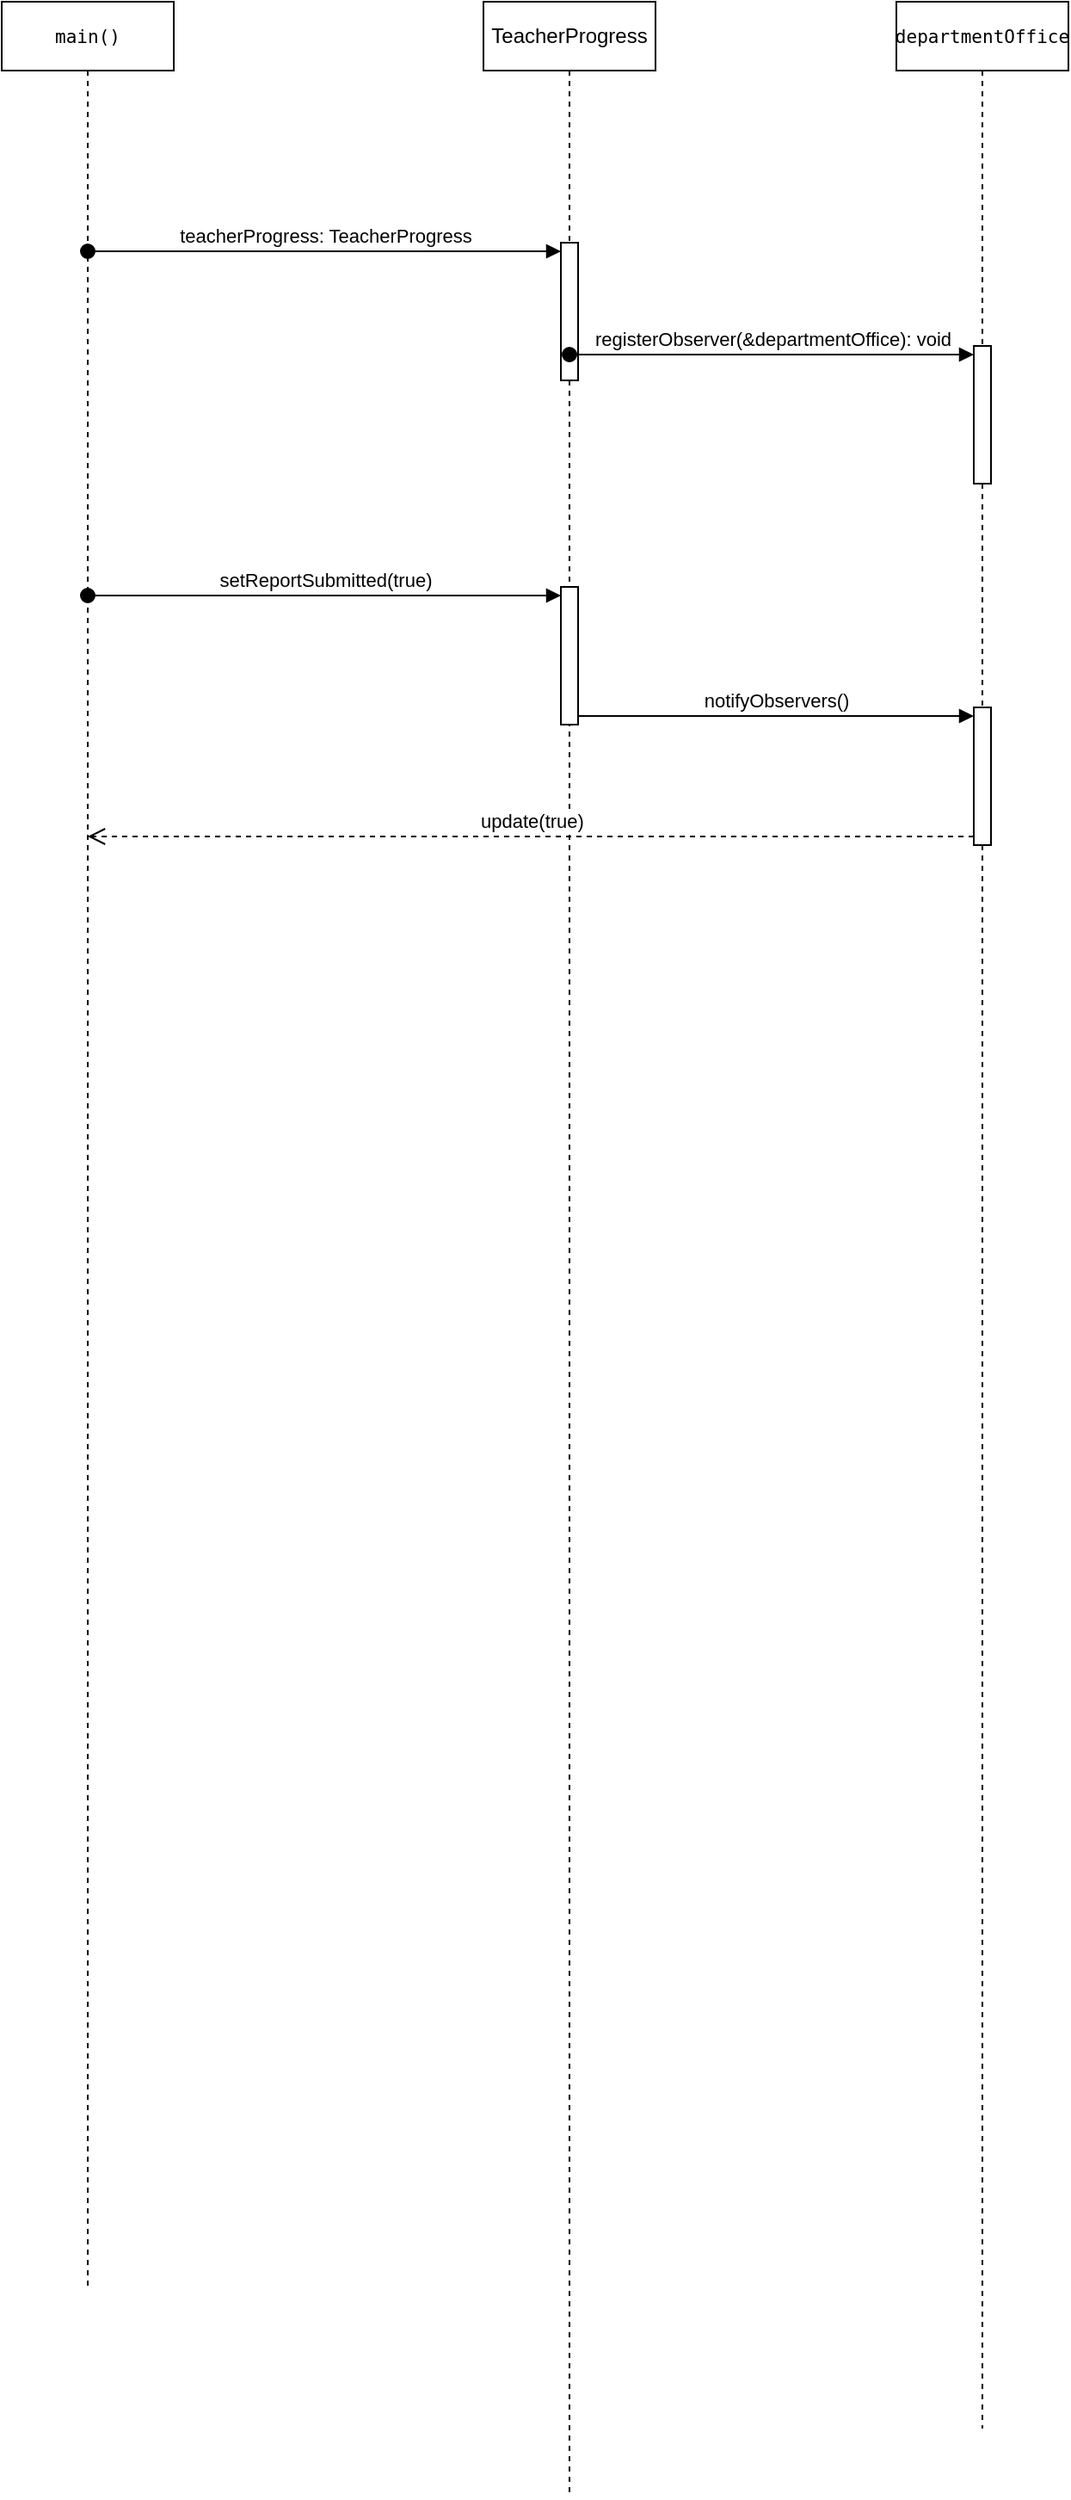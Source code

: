 <mxfile version="22.1.11" type="device">
  <diagram name="Trang-1" id="5bjfpEdF858nmdKKdpK4">
    <mxGraphModel dx="1434" dy="746" grid="1" gridSize="10" guides="1" tooltips="1" connect="1" arrows="1" fold="1" page="1" pageScale="1" pageWidth="850" pageHeight="1100" math="0" shadow="0">
      <root>
        <mxCell id="0" />
        <mxCell id="1" parent="0" />
        <mxCell id="sYYi9l3azwObd6wp1SIB-1" value="&lt;code style=&quot;border: 0px solid rgb(217, 217, 227); box-sizing: border-box; --tw-border-spacing-x: 0; --tw-border-spacing-y: 0; --tw-translate-x: 0; --tw-translate-y: 0; --tw-rotate: 0; --tw-skew-x: 0; --tw-skew-y: 0; --tw-scale-x: 1; --tw-scale-y: 1; --tw-pan-x: ; --tw-pan-y: ; --tw-pinch-zoom: ; --tw-scroll-snap-strictness: proximity; --tw-gradient-from-position: ; --tw-gradient-via-position: ; --tw-gradient-to-position: ; --tw-ordinal: ; --tw-slashed-zero: ; --tw-numeric-figure: ; --tw-numeric-spacing: ; --tw-numeric-fraction: ; --tw-ring-inset: ; --tw-ring-offset-width: 0px; --tw-ring-offset-color: #fff; --tw-ring-color: rgba(69,89,164,.5); --tw-ring-offset-shadow: 0 0 transparent; --tw-ring-shadow: 0 0 transparent; --tw-shadow: 0 0 transparent; --tw-shadow-colored: 0 0 transparent; --tw-blur: ; --tw-brightness: ; --tw-contrast: ; --tw-grayscale: ; --tw-hue-rotate: ; --tw-invert: ; --tw-saturate: ; --tw-sepia: ; --tw-drop-shadow: ; --tw-backdrop-blur: ; --tw-backdrop-brightness: ; --tw-backdrop-contrast: ; --tw-backdrop-grayscale: ; --tw-backdrop-hue-rotate: ; --tw-backdrop-invert: ; --tw-backdrop-opacity: ; --tw-backdrop-saturate: ; --tw-backdrop-sepia: ; font-size: 0.875em; color: var(--tw-prose-code); font-family: &amp;quot;Söhne Mono&amp;quot;, Monaco, &amp;quot;Andale Mono&amp;quot;, &amp;quot;Ubuntu Mono&amp;quot;, monospace !important;&quot;&gt;main()&lt;/code&gt;" style="shape=umlLifeline;perimeter=lifelinePerimeter;whiteSpace=wrap;html=1;container=1;dropTarget=0;collapsible=0;recursiveResize=0;outlineConnect=0;portConstraint=eastwest;newEdgeStyle={&quot;curved&quot;:0,&quot;rounded&quot;:0};" vertex="1" parent="1">
          <mxGeometry x="110" y="90" width="100" height="1330" as="geometry" />
        </mxCell>
        <mxCell id="sYYi9l3azwObd6wp1SIB-2" value="TeacherProgress" style="shape=umlLifeline;perimeter=lifelinePerimeter;whiteSpace=wrap;html=1;container=1;dropTarget=0;collapsible=0;recursiveResize=0;outlineConnect=0;portConstraint=eastwest;newEdgeStyle={&quot;curved&quot;:0,&quot;rounded&quot;:0};" vertex="1" parent="1">
          <mxGeometry x="390" y="90" width="100" height="1450" as="geometry" />
        </mxCell>
        <mxCell id="sYYi9l3azwObd6wp1SIB-4" value="" style="html=1;points=[[0,0,0,0,5],[0,1,0,0,-5],[1,0,0,0,5],[1,1,0,0,-5]];perimeter=orthogonalPerimeter;outlineConnect=0;targetShapes=umlLifeline;portConstraint=eastwest;newEdgeStyle={&quot;curved&quot;:0,&quot;rounded&quot;:0};" vertex="1" parent="sYYi9l3azwObd6wp1SIB-2">
          <mxGeometry x="45" y="140" width="10" height="80" as="geometry" />
        </mxCell>
        <mxCell id="sYYi9l3azwObd6wp1SIB-8" value="" style="html=1;points=[[0,0,0,0,5],[0,1,0,0,-5],[1,0,0,0,5],[1,1,0,0,-5]];perimeter=orthogonalPerimeter;outlineConnect=0;targetShapes=umlLifeline;portConstraint=eastwest;newEdgeStyle={&quot;curved&quot;:0,&quot;rounded&quot;:0};" vertex="1" parent="sYYi9l3azwObd6wp1SIB-2">
          <mxGeometry x="45" y="340" width="10" height="80" as="geometry" />
        </mxCell>
        <mxCell id="sYYi9l3azwObd6wp1SIB-3" value="&lt;code style=&quot;border: 0px solid rgb(217, 217, 227); box-sizing: border-box; --tw-border-spacing-x: 0; --tw-border-spacing-y: 0; --tw-translate-x: 0; --tw-translate-y: 0; --tw-rotate: 0; --tw-skew-x: 0; --tw-skew-y: 0; --tw-scale-x: 1; --tw-scale-y: 1; --tw-pan-x: ; --tw-pan-y: ; --tw-pinch-zoom: ; --tw-scroll-snap-strictness: proximity; --tw-gradient-from-position: ; --tw-gradient-via-position: ; --tw-gradient-to-position: ; --tw-ordinal: ; --tw-slashed-zero: ; --tw-numeric-figure: ; --tw-numeric-spacing: ; --tw-numeric-fraction: ; --tw-ring-inset: ; --tw-ring-offset-width: 0px; --tw-ring-offset-color: #fff; --tw-ring-color: rgba(69,89,164,.5); --tw-ring-offset-shadow: 0 0 transparent; --tw-ring-shadow: 0 0 transparent; --tw-shadow: 0 0 transparent; --tw-shadow-colored: 0 0 transparent; --tw-blur: ; --tw-brightness: ; --tw-contrast: ; --tw-grayscale: ; --tw-hue-rotate: ; --tw-invert: ; --tw-saturate: ; --tw-sepia: ; --tw-drop-shadow: ; --tw-backdrop-blur: ; --tw-backdrop-brightness: ; --tw-backdrop-contrast: ; --tw-backdrop-grayscale: ; --tw-backdrop-hue-rotate: ; --tw-backdrop-invert: ; --tw-backdrop-opacity: ; --tw-backdrop-saturate: ; --tw-backdrop-sepia: ; font-size: 0.875em; color: var(--tw-prose-code); font-family: &amp;quot;Söhne Mono&amp;quot;, Monaco, &amp;quot;Andale Mono&amp;quot;, &amp;quot;Ubuntu Mono&amp;quot;, monospace !important;&quot;&gt;departmentOffice&lt;/code&gt;" style="shape=umlLifeline;perimeter=lifelinePerimeter;whiteSpace=wrap;html=1;container=1;dropTarget=0;collapsible=0;recursiveResize=0;outlineConnect=0;portConstraint=eastwest;newEdgeStyle={&quot;curved&quot;:0,&quot;rounded&quot;:0};" vertex="1" parent="1">
          <mxGeometry x="630" y="90" width="100" height="1410" as="geometry" />
        </mxCell>
        <mxCell id="sYYi9l3azwObd6wp1SIB-6" value="" style="html=1;points=[[0,0,0,0,5],[0,1,0,0,-5],[1,0,0,0,5],[1,1,0,0,-5]];perimeter=orthogonalPerimeter;outlineConnect=0;targetShapes=umlLifeline;portConstraint=eastwest;newEdgeStyle={&quot;curved&quot;:0,&quot;rounded&quot;:0};" vertex="1" parent="sYYi9l3azwObd6wp1SIB-3">
          <mxGeometry x="45" y="200" width="10" height="80" as="geometry" />
        </mxCell>
        <mxCell id="sYYi9l3azwObd6wp1SIB-10" value="" style="html=1;points=[[0,0,0,0,5],[0,1,0,0,-5],[1,0,0,0,5],[1,1,0,0,-5]];perimeter=orthogonalPerimeter;outlineConnect=0;targetShapes=umlLifeline;portConstraint=eastwest;newEdgeStyle={&quot;curved&quot;:0,&quot;rounded&quot;:0};" vertex="1" parent="sYYi9l3azwObd6wp1SIB-3">
          <mxGeometry x="45" y="410" width="10" height="80" as="geometry" />
        </mxCell>
        <mxCell id="sYYi9l3azwObd6wp1SIB-5" value="teacherProgress: TeacherProgress" style="html=1;verticalAlign=bottom;startArrow=oval;endArrow=block;startSize=8;curved=0;rounded=0;entryX=0;entryY=0;entryDx=0;entryDy=5;" edge="1" target="sYYi9l3azwObd6wp1SIB-4" parent="1" source="sYYi9l3azwObd6wp1SIB-1">
          <mxGeometry relative="1" as="geometry">
            <mxPoint x="345" y="235" as="sourcePoint" />
          </mxGeometry>
        </mxCell>
        <mxCell id="sYYi9l3azwObd6wp1SIB-7" value="registerObserver(&amp;amp;departmentOffice): void" style="html=1;verticalAlign=bottom;startArrow=oval;endArrow=block;startSize=8;curved=0;rounded=0;entryX=0;entryY=0;entryDx=0;entryDy=5;" edge="1" target="sYYi9l3azwObd6wp1SIB-6" parent="1" source="sYYi9l3azwObd6wp1SIB-2">
          <mxGeometry relative="1" as="geometry">
            <mxPoint x="485" y="295" as="sourcePoint" />
            <mxPoint as="offset" />
          </mxGeometry>
        </mxCell>
        <mxCell id="sYYi9l3azwObd6wp1SIB-9" value="setReportSubmitted(true)" style="html=1;verticalAlign=bottom;startArrow=oval;endArrow=block;startSize=8;curved=0;rounded=0;entryX=0;entryY=0;entryDx=0;entryDy=5;" edge="1" target="sYYi9l3azwObd6wp1SIB-8" parent="1" source="sYYi9l3azwObd6wp1SIB-1">
          <mxGeometry relative="1" as="geometry">
            <mxPoint x="235" y="405" as="sourcePoint" />
          </mxGeometry>
        </mxCell>
        <mxCell id="sYYi9l3azwObd6wp1SIB-11" value="notifyObservers()" style="html=1;verticalAlign=bottom;endArrow=block;curved=0;rounded=0;entryX=0;entryY=0;entryDx=0;entryDy=5;" edge="1" target="sYYi9l3azwObd6wp1SIB-10" parent="1" source="sYYi9l3azwObd6wp1SIB-8">
          <mxGeometry relative="1" as="geometry">
            <mxPoint x="605" y="505" as="sourcePoint" />
            <mxPoint as="offset" />
          </mxGeometry>
        </mxCell>
        <mxCell id="sYYi9l3azwObd6wp1SIB-12" value="update(true)" style="html=1;verticalAlign=bottom;endArrow=open;dashed=1;endSize=8;curved=0;rounded=0;exitX=0;exitY=1;exitDx=0;exitDy=-5;" edge="1" source="sYYi9l3azwObd6wp1SIB-10" parent="1" target="sYYi9l3azwObd6wp1SIB-1">
          <mxGeometry relative="1" as="geometry">
            <mxPoint x="605" y="575" as="targetPoint" />
            <Array as="points">
              <mxPoint x="510" y="575" />
            </Array>
          </mxGeometry>
        </mxCell>
      </root>
    </mxGraphModel>
  </diagram>
</mxfile>
